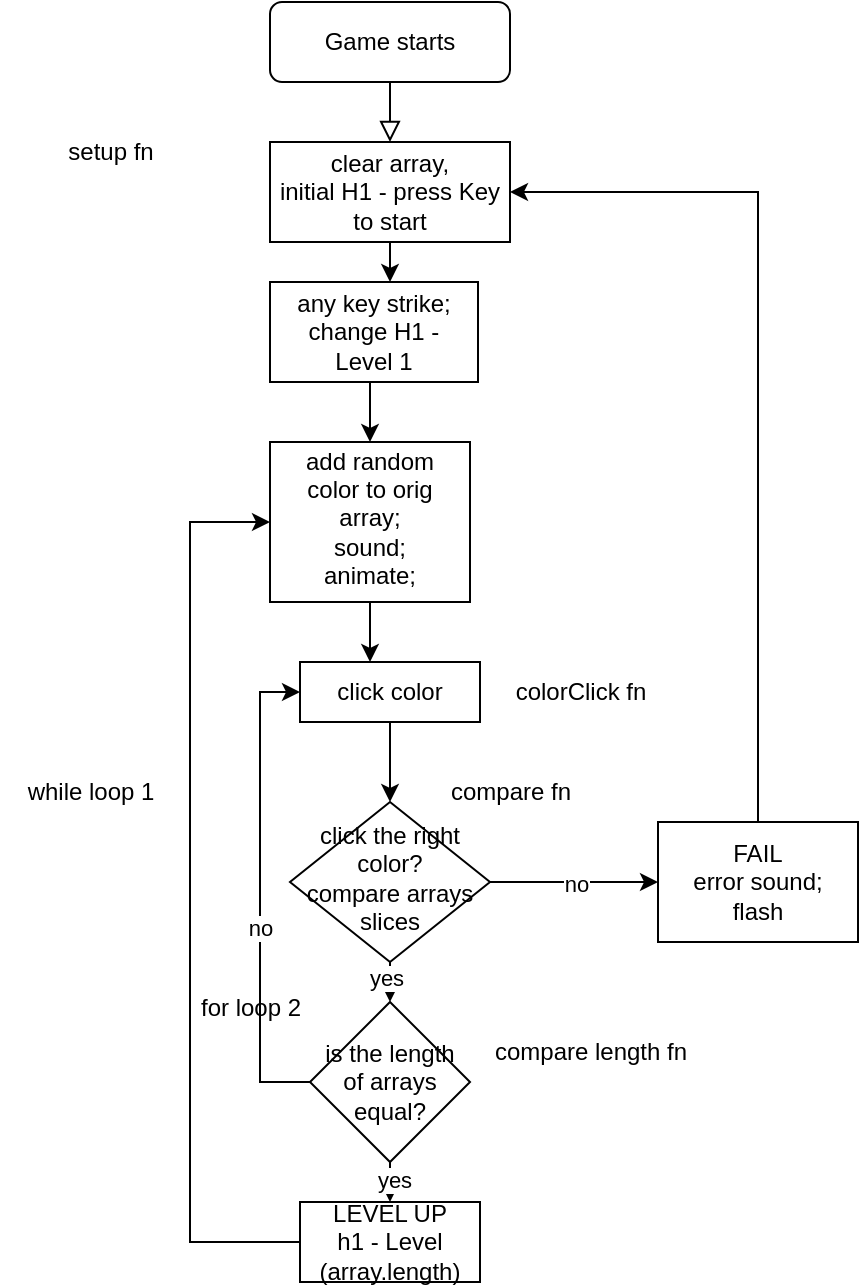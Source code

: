 <mxfile version="21.6.8" type="device">
  <diagram id="C5RBs43oDa-KdzZeNtuy" name="Page-1">
    <mxGraphModel dx="667" dy="1724" grid="1" gridSize="10" guides="1" tooltips="1" connect="1" arrows="1" fold="1" page="1" pageScale="1" pageWidth="827" pageHeight="1169" math="0" shadow="0">
      <root>
        <mxCell id="WIyWlLk6GJQsqaUBKTNV-0" />
        <mxCell id="WIyWlLk6GJQsqaUBKTNV-1" parent="WIyWlLk6GJQsqaUBKTNV-0" />
        <mxCell id="WIyWlLk6GJQsqaUBKTNV-2" value="" style="rounded=0;html=1;jettySize=auto;orthogonalLoop=1;fontSize=11;endArrow=block;endFill=0;endSize=8;strokeWidth=1;shadow=0;labelBackgroundColor=none;edgeStyle=orthogonalEdgeStyle;entryX=0.5;entryY=0;entryDx=0;entryDy=0;" parent="WIyWlLk6GJQsqaUBKTNV-1" source="WIyWlLk6GJQsqaUBKTNV-3" target="cZuFcBuy4RmPzdvT3vqI-37" edge="1">
          <mxGeometry relative="1" as="geometry" />
        </mxCell>
        <mxCell id="WIyWlLk6GJQsqaUBKTNV-3" value="Game starts" style="rounded=1;whiteSpace=wrap;html=1;fontSize=12;glass=0;strokeWidth=1;shadow=0;" parent="WIyWlLk6GJQsqaUBKTNV-1" vertex="1">
          <mxGeometry x="160" y="-120" width="120" height="40" as="geometry" />
        </mxCell>
        <mxCell id="SifjtIhq7dzvGLiv8hnT-20" style="edgeStyle=orthogonalEdgeStyle;rounded=0;orthogonalLoop=1;jettySize=auto;html=1;exitX=0.5;exitY=1;exitDx=0;exitDy=0;entryX=0.389;entryY=0;entryDx=0;entryDy=0;entryPerimeter=0;" parent="WIyWlLk6GJQsqaUBKTNV-1" source="WIyWlLk6GJQsqaUBKTNV-6" target="SifjtIhq7dzvGLiv8hnT-18" edge="1">
          <mxGeometry relative="1" as="geometry" />
        </mxCell>
        <mxCell id="WIyWlLk6GJQsqaUBKTNV-6" value="add random color to orig array;&lt;br&gt;sound;&lt;br&gt;animate;" style="whiteSpace=wrap;html=1;shadow=0;fontFamily=Helvetica;fontSize=12;align=center;strokeWidth=1;spacing=6;spacingTop=-4;" parent="WIyWlLk6GJQsqaUBKTNV-1" vertex="1">
          <mxGeometry x="160" y="100" width="100" height="80" as="geometry" />
        </mxCell>
        <mxCell id="cZuFcBuy4RmPzdvT3vqI-4" value="" style="edgeStyle=orthogonalEdgeStyle;rounded=0;orthogonalLoop=1;jettySize=auto;html=1;entryX=0;entryY=0.5;entryDx=0;entryDy=0;" parent="WIyWlLk6GJQsqaUBKTNV-1" source="WIyWlLk6GJQsqaUBKTNV-10" target="cZuFcBuy4RmPzdvT3vqI-0" edge="1">
          <mxGeometry relative="1" as="geometry">
            <mxPoint x="350" y="290" as="targetPoint" />
          </mxGeometry>
        </mxCell>
        <mxCell id="SifjtIhq7dzvGLiv8hnT-12" value="no" style="edgeLabel;html=1;align=center;verticalAlign=middle;resizable=0;points=[];" parent="cZuFcBuy4RmPzdvT3vqI-4" vertex="1" connectable="0">
          <mxGeometry x="0.027" y="-1" relative="1" as="geometry">
            <mxPoint as="offset" />
          </mxGeometry>
        </mxCell>
        <mxCell id="SifjtIhq7dzvGLiv8hnT-9" style="edgeStyle=orthogonalEdgeStyle;rounded=0;orthogonalLoop=1;jettySize=auto;html=1;exitX=0.5;exitY=1;exitDx=0;exitDy=0;entryX=0.5;entryY=0;entryDx=0;entryDy=0;" parent="WIyWlLk6GJQsqaUBKTNV-1" source="WIyWlLk6GJQsqaUBKTNV-10" target="SifjtIhq7dzvGLiv8hnT-6" edge="1">
          <mxGeometry relative="1" as="geometry" />
        </mxCell>
        <mxCell id="SifjtIhq7dzvGLiv8hnT-13" value="yes" style="edgeLabel;html=1;align=center;verticalAlign=middle;resizable=0;points=[];" parent="SifjtIhq7dzvGLiv8hnT-9" vertex="1" connectable="0">
          <mxGeometry x="-0.2" y="-2" relative="1" as="geometry">
            <mxPoint as="offset" />
          </mxGeometry>
        </mxCell>
        <mxCell id="WIyWlLk6GJQsqaUBKTNV-10" value="click the right color?&lt;br&gt;compare arrays slices" style="rhombus;whiteSpace=wrap;html=1;shadow=0;fontFamily=Helvetica;fontSize=12;align=center;strokeWidth=1;spacing=6;spacingTop=-4;" parent="WIyWlLk6GJQsqaUBKTNV-1" vertex="1">
          <mxGeometry x="170" y="280" width="100" height="80" as="geometry" />
        </mxCell>
        <mxCell id="0xX9WO61aeJpyOCFo1O8-9" style="edgeStyle=orthogonalEdgeStyle;rounded=0;orthogonalLoop=1;jettySize=auto;html=1;exitX=0.5;exitY=0;exitDx=0;exitDy=0;entryX=1;entryY=0.5;entryDx=0;entryDy=0;" edge="1" parent="WIyWlLk6GJQsqaUBKTNV-1" source="cZuFcBuy4RmPzdvT3vqI-0" target="cZuFcBuy4RmPzdvT3vqI-37">
          <mxGeometry relative="1" as="geometry" />
        </mxCell>
        <mxCell id="cZuFcBuy4RmPzdvT3vqI-0" value="FAIL&lt;br&gt;error sound;&lt;br&gt;flash" style="whiteSpace=wrap;html=1;" parent="WIyWlLk6GJQsqaUBKTNV-1" vertex="1">
          <mxGeometry x="354" y="290" width="100" height="60" as="geometry" />
        </mxCell>
        <mxCell id="SifjtIhq7dzvGLiv8hnT-14" style="edgeStyle=orthogonalEdgeStyle;rounded=0;orthogonalLoop=1;jettySize=auto;html=1;exitX=0;exitY=0.5;exitDx=0;exitDy=0;entryX=0;entryY=0.5;entryDx=0;entryDy=0;" parent="WIyWlLk6GJQsqaUBKTNV-1" source="cZuFcBuy4RmPzdvT3vqI-21" target="WIyWlLk6GJQsqaUBKTNV-6" edge="1">
          <mxGeometry relative="1" as="geometry">
            <Array as="points">
              <mxPoint x="120" y="500" />
              <mxPoint x="120" y="140" />
            </Array>
          </mxGeometry>
        </mxCell>
        <mxCell id="cZuFcBuy4RmPzdvT3vqI-21" value="LEVEL UP&lt;br&gt;h1 - Level (array.length)" style="rounded=0;whiteSpace=wrap;html=1;" parent="WIyWlLk6GJQsqaUBKTNV-1" vertex="1">
          <mxGeometry x="175" y="480" width="90" height="40" as="geometry" />
        </mxCell>
        <mxCell id="0xX9WO61aeJpyOCFo1O8-7" style="edgeStyle=orthogonalEdgeStyle;rounded=0;orthogonalLoop=1;jettySize=auto;html=1;exitX=0.5;exitY=1;exitDx=0;exitDy=0;entryX=0.577;entryY=0;entryDx=0;entryDy=0;entryPerimeter=0;" edge="1" parent="WIyWlLk6GJQsqaUBKTNV-1" source="cZuFcBuy4RmPzdvT3vqI-37" target="cZuFcBuy4RmPzdvT3vqI-39">
          <mxGeometry relative="1" as="geometry" />
        </mxCell>
        <mxCell id="cZuFcBuy4RmPzdvT3vqI-37" value="clear array,&lt;br&gt;initial H1 - press Key to start" style="rounded=0;whiteSpace=wrap;html=1;" parent="WIyWlLk6GJQsqaUBKTNV-1" vertex="1">
          <mxGeometry x="160" y="-50" width="120" height="50" as="geometry" />
        </mxCell>
        <mxCell id="0xX9WO61aeJpyOCFo1O8-8" style="edgeStyle=orthogonalEdgeStyle;rounded=0;orthogonalLoop=1;jettySize=auto;html=1;exitX=0.5;exitY=1;exitDx=0;exitDy=0;entryX=0.5;entryY=0;entryDx=0;entryDy=0;" edge="1" parent="WIyWlLk6GJQsqaUBKTNV-1" source="cZuFcBuy4RmPzdvT3vqI-39" target="WIyWlLk6GJQsqaUBKTNV-6">
          <mxGeometry relative="1" as="geometry" />
        </mxCell>
        <mxCell id="cZuFcBuy4RmPzdvT3vqI-39" value="any key strike;&lt;br&gt;change H1 - &lt;br&gt;Level 1" style="rounded=0;whiteSpace=wrap;html=1;" parent="WIyWlLk6GJQsqaUBKTNV-1" vertex="1">
          <mxGeometry x="160" y="20" width="104" height="50" as="geometry" />
        </mxCell>
        <mxCell id="SifjtIhq7dzvGLiv8hnT-7" style="edgeStyle=orthogonalEdgeStyle;rounded=0;orthogonalLoop=1;jettySize=auto;html=1;exitX=0;exitY=0.5;exitDx=0;exitDy=0;entryX=0;entryY=0.5;entryDx=0;entryDy=0;" parent="WIyWlLk6GJQsqaUBKTNV-1" source="SifjtIhq7dzvGLiv8hnT-6" target="SifjtIhq7dzvGLiv8hnT-18" edge="1">
          <mxGeometry relative="1" as="geometry" />
        </mxCell>
        <mxCell id="SifjtIhq7dzvGLiv8hnT-10" value="no" style="edgeLabel;html=1;align=center;verticalAlign=middle;resizable=0;points=[];" parent="SifjtIhq7dzvGLiv8hnT-7" vertex="1" connectable="0">
          <mxGeometry x="-0.15" relative="1" as="geometry">
            <mxPoint as="offset" />
          </mxGeometry>
        </mxCell>
        <mxCell id="SifjtIhq7dzvGLiv8hnT-8" style="edgeStyle=orthogonalEdgeStyle;rounded=0;orthogonalLoop=1;jettySize=auto;html=1;exitX=0.5;exitY=1;exitDx=0;exitDy=0;entryX=0.5;entryY=0;entryDx=0;entryDy=0;" parent="WIyWlLk6GJQsqaUBKTNV-1" source="SifjtIhq7dzvGLiv8hnT-6" target="cZuFcBuy4RmPzdvT3vqI-21" edge="1">
          <mxGeometry relative="1" as="geometry" />
        </mxCell>
        <mxCell id="SifjtIhq7dzvGLiv8hnT-11" value="yes" style="edgeLabel;html=1;align=center;verticalAlign=middle;resizable=0;points=[];" parent="SifjtIhq7dzvGLiv8hnT-8" vertex="1" connectable="0">
          <mxGeometry x="-0.143" y="2" relative="1" as="geometry">
            <mxPoint as="offset" />
          </mxGeometry>
        </mxCell>
        <mxCell id="SifjtIhq7dzvGLiv8hnT-6" value="is the length of arrays equal?" style="rhombus;whiteSpace=wrap;html=1;" parent="WIyWlLk6GJQsqaUBKTNV-1" vertex="1">
          <mxGeometry x="180" y="380" width="80" height="80" as="geometry" />
        </mxCell>
        <mxCell id="SifjtIhq7dzvGLiv8hnT-19" style="edgeStyle=orthogonalEdgeStyle;rounded=0;orthogonalLoop=1;jettySize=auto;html=1;exitX=0.5;exitY=1;exitDx=0;exitDy=0;entryX=0.5;entryY=0;entryDx=0;entryDy=0;" parent="WIyWlLk6GJQsqaUBKTNV-1" source="SifjtIhq7dzvGLiv8hnT-18" target="WIyWlLk6GJQsqaUBKTNV-10" edge="1">
          <mxGeometry relative="1" as="geometry" />
        </mxCell>
        <mxCell id="SifjtIhq7dzvGLiv8hnT-18" value="click color" style="rounded=0;whiteSpace=wrap;html=1;" parent="WIyWlLk6GJQsqaUBKTNV-1" vertex="1">
          <mxGeometry x="175" y="210" width="90" height="30" as="geometry" />
        </mxCell>
        <mxCell id="0xX9WO61aeJpyOCFo1O8-0" value="setup fn" style="text;html=1;align=center;verticalAlign=middle;resizable=0;points=[];autosize=1;strokeColor=none;fillColor=none;" vertex="1" parent="WIyWlLk6GJQsqaUBKTNV-1">
          <mxGeometry x="45" y="-60" width="70" height="30" as="geometry" />
        </mxCell>
        <mxCell id="0xX9WO61aeJpyOCFo1O8-1" value="while loop 1" style="text;html=1;align=center;verticalAlign=middle;resizable=0;points=[];autosize=1;strokeColor=none;fillColor=none;" vertex="1" parent="WIyWlLk6GJQsqaUBKTNV-1">
          <mxGeometry x="25" y="260" width="90" height="30" as="geometry" />
        </mxCell>
        <mxCell id="0xX9WO61aeJpyOCFo1O8-2" value="for loop 2" style="text;html=1;align=center;verticalAlign=middle;resizable=0;points=[];autosize=1;strokeColor=none;fillColor=none;" vertex="1" parent="WIyWlLk6GJQsqaUBKTNV-1">
          <mxGeometry x="115" y="368" width="70" height="30" as="geometry" />
        </mxCell>
        <mxCell id="0xX9WO61aeJpyOCFo1O8-4" value="colorClick fn" style="text;html=1;align=center;verticalAlign=middle;resizable=0;points=[];autosize=1;strokeColor=none;fillColor=none;" vertex="1" parent="WIyWlLk6GJQsqaUBKTNV-1">
          <mxGeometry x="270" y="210" width="90" height="30" as="geometry" />
        </mxCell>
        <mxCell id="0xX9WO61aeJpyOCFo1O8-5" value="compare fn" style="text;html=1;align=center;verticalAlign=middle;resizable=0;points=[];autosize=1;strokeColor=none;fillColor=none;" vertex="1" parent="WIyWlLk6GJQsqaUBKTNV-1">
          <mxGeometry x="240" y="260" width="80" height="30" as="geometry" />
        </mxCell>
        <mxCell id="0xX9WO61aeJpyOCFo1O8-6" value="compare length fn" style="text;html=1;align=center;verticalAlign=middle;resizable=0;points=[];autosize=1;strokeColor=none;fillColor=none;" vertex="1" parent="WIyWlLk6GJQsqaUBKTNV-1">
          <mxGeometry x="260" y="390" width="120" height="30" as="geometry" />
        </mxCell>
      </root>
    </mxGraphModel>
  </diagram>
</mxfile>
